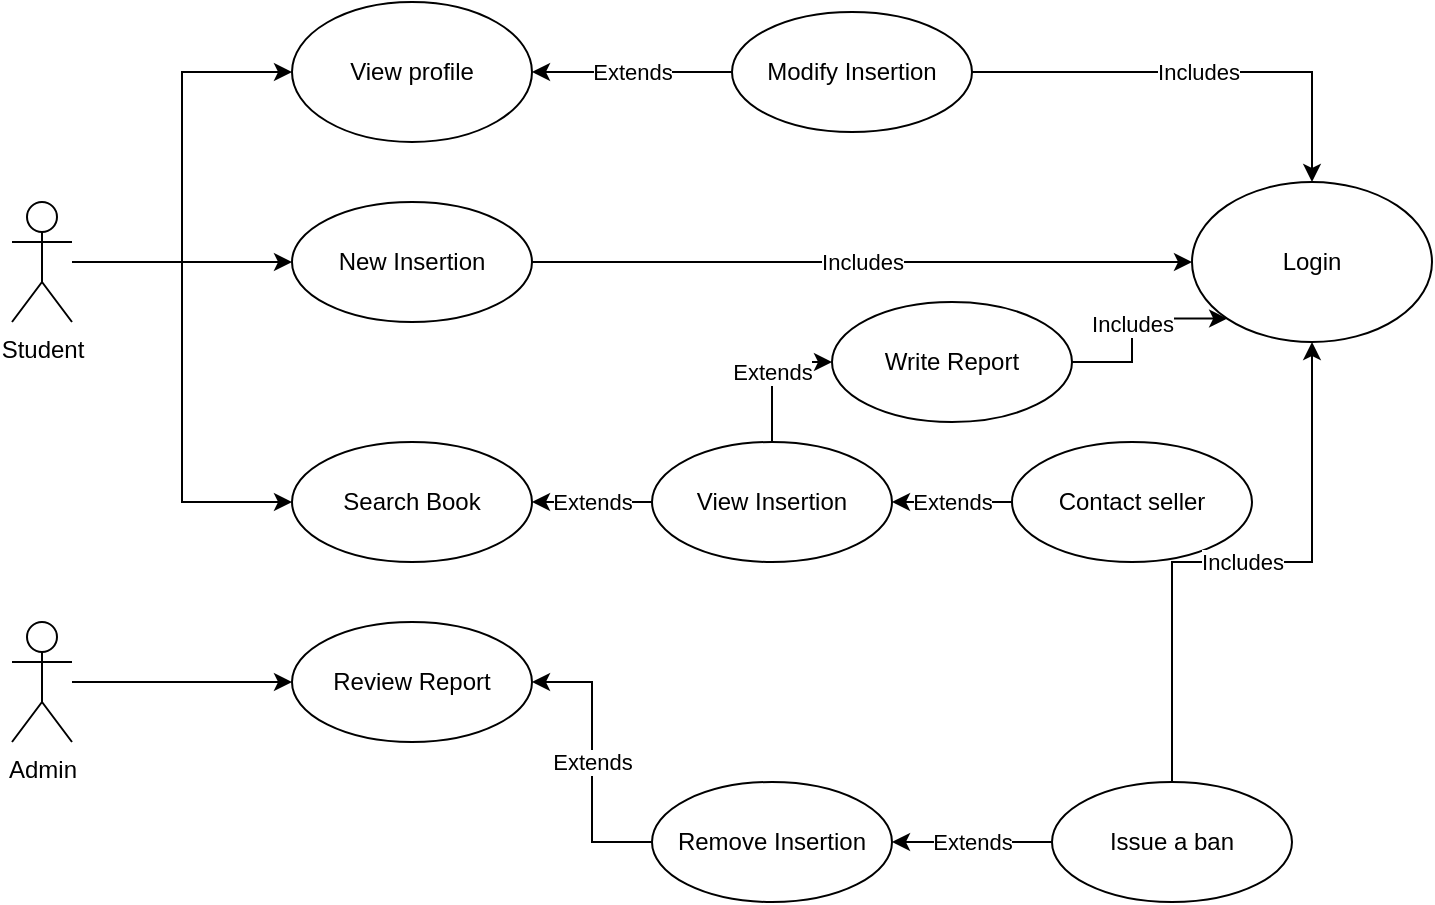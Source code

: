 <mxfile version="12.3.9" type="device" pages="1"><diagram id="9JokT55VOMTYzB1IRrTr" name="Page-1"><mxGraphModel dx="1139" dy="583" grid="1" gridSize="10" guides="1" tooltips="1" connect="1" arrows="1" fold="1" page="1" pageScale="1" pageWidth="827" pageHeight="1169" math="0" shadow="0"><root><mxCell id="0"/><mxCell id="1" parent="0"/><mxCell id="-zklcgWljtXhd6pQpL1N-6" style="edgeStyle=orthogonalEdgeStyle;rounded=0;orthogonalLoop=1;jettySize=auto;html=1;" edge="1" parent="1" source="-zklcgWljtXhd6pQpL1N-1" target="-zklcgWljtXhd6pQpL1N-5"><mxGeometry relative="1" as="geometry"/></mxCell><mxCell id="-zklcgWljtXhd6pQpL1N-21" style="edgeStyle=orthogonalEdgeStyle;rounded=0;orthogonalLoop=1;jettySize=auto;html=1;entryX=0;entryY=0.5;entryDx=0;entryDy=0;" edge="1" parent="1" source="-zklcgWljtXhd6pQpL1N-1" target="-zklcgWljtXhd6pQpL1N-19"><mxGeometry relative="1" as="geometry"/></mxCell><mxCell id="-zklcgWljtXhd6pQpL1N-25" style="edgeStyle=orthogonalEdgeStyle;rounded=0;orthogonalLoop=1;jettySize=auto;html=1;entryX=0;entryY=0.5;entryDx=0;entryDy=0;" edge="1" parent="1" source="-zklcgWljtXhd6pQpL1N-1" target="-zklcgWljtXhd6pQpL1N-24"><mxGeometry relative="1" as="geometry"/></mxCell><mxCell id="-zklcgWljtXhd6pQpL1N-1" value="Student" style="shape=umlActor;verticalLabelPosition=bottom;labelBackgroundColor=#ffffff;verticalAlign=top;html=1;outlineConnect=0;" vertex="1" parent="1"><mxGeometry x="20" y="170" width="30" height="60" as="geometry"/></mxCell><mxCell id="-zklcgWljtXhd6pQpL1N-13" style="edgeStyle=orthogonalEdgeStyle;rounded=0;orthogonalLoop=1;jettySize=auto;html=1;" edge="1" parent="1" source="-zklcgWljtXhd6pQpL1N-2" target="-zklcgWljtXhd6pQpL1N-10"><mxGeometry relative="1" as="geometry"/></mxCell><mxCell id="-zklcgWljtXhd6pQpL1N-2" value="Admin" style="shape=umlActor;verticalLabelPosition=bottom;labelBackgroundColor=#ffffff;verticalAlign=top;html=1;outlineConnect=0;" vertex="1" parent="1"><mxGeometry x="20" y="380" width="30" height="60" as="geometry"/></mxCell><mxCell id="-zklcgWljtXhd6pQpL1N-41" value="Includes" style="edgeStyle=orthogonalEdgeStyle;rounded=0;orthogonalLoop=1;jettySize=auto;html=1;entryX=0;entryY=0.5;entryDx=0;entryDy=0;" edge="1" parent="1" source="-zklcgWljtXhd6pQpL1N-5" target="-zklcgWljtXhd6pQpL1N-17"><mxGeometry relative="1" as="geometry"/></mxCell><mxCell id="-zklcgWljtXhd6pQpL1N-5" value="New Insertion" style="ellipse;whiteSpace=wrap;html=1;fontFamily=Helvetica;fontSize=12;fontColor=#000000;align=center;strokeColor=#000000;fillColor=#ffffff;" vertex="1" parent="1"><mxGeometry x="160" y="170" width="120" height="60" as="geometry"/></mxCell><mxCell id="-zklcgWljtXhd6pQpL1N-10" value="Review Report" style="ellipse;whiteSpace=wrap;html=1;fontFamily=Helvetica;fontSize=12;fontColor=#000000;align=center;strokeColor=#000000;fillColor=#ffffff;" vertex="1" parent="1"><mxGeometry x="160" y="380" width="120" height="60" as="geometry"/></mxCell><mxCell id="-zklcgWljtXhd6pQpL1N-22" value="Extends" style="edgeStyle=orthogonalEdgeStyle;rounded=0;orthogonalLoop=1;jettySize=auto;html=1;entryX=1;entryY=0.5;entryDx=0;entryDy=0;" edge="1" parent="1" source="-zklcgWljtXhd6pQpL1N-11" target="-zklcgWljtXhd6pQpL1N-19"><mxGeometry relative="1" as="geometry"/></mxCell><mxCell id="-zklcgWljtXhd6pQpL1N-33" value="Includes" style="edgeStyle=orthogonalEdgeStyle;rounded=0;orthogonalLoop=1;jettySize=auto;html=1;" edge="1" parent="1" source="-zklcgWljtXhd6pQpL1N-11" target="-zklcgWljtXhd6pQpL1N-17"><mxGeometry relative="1" as="geometry"/></mxCell><mxCell id="-zklcgWljtXhd6pQpL1N-11" value="Modify Insertion" style="ellipse;whiteSpace=wrap;html=1;fontFamily=Helvetica;fontSize=12;fontColor=#000000;align=center;strokeColor=#000000;fillColor=#ffffff;" vertex="1" parent="1"><mxGeometry x="380" y="75" width="120" height="60" as="geometry"/></mxCell><mxCell id="-zklcgWljtXhd6pQpL1N-17" value="Login" style="ellipse;whiteSpace=wrap;html=1;rounded=0;" vertex="1" parent="1"><mxGeometry x="610" y="160" width="120" height="80" as="geometry"/></mxCell><mxCell id="-zklcgWljtXhd6pQpL1N-19" value="View profile" style="ellipse;whiteSpace=wrap;html=1;rounded=0;" vertex="1" parent="1"><mxGeometry x="160" y="70" width="120" height="70" as="geometry"/></mxCell><mxCell id="-zklcgWljtXhd6pQpL1N-24" value="Search Book" style="ellipse;whiteSpace=wrap;html=1;fontFamily=Helvetica;fontSize=12;fontColor=#000000;align=center;strokeColor=#000000;fillColor=#ffffff;" vertex="1" parent="1"><mxGeometry x="160" y="290" width="120" height="60" as="geometry"/></mxCell><mxCell id="-zklcgWljtXhd6pQpL1N-30" value="Extends" style="edgeStyle=orthogonalEdgeStyle;rounded=0;orthogonalLoop=1;jettySize=auto;html=1;entryX=1;entryY=0.5;entryDx=0;entryDy=0;" edge="1" parent="1" source="-zklcgWljtXhd6pQpL1N-26" target="-zklcgWljtXhd6pQpL1N-24"><mxGeometry relative="1" as="geometry"/></mxCell><mxCell id="-zklcgWljtXhd6pQpL1N-44" value="Extends" style="edgeStyle=orthogonalEdgeStyle;rounded=0;orthogonalLoop=1;jettySize=auto;html=1;entryX=0;entryY=0.5;entryDx=0;entryDy=0;" edge="1" parent="1" source="-zklcgWljtXhd6pQpL1N-26" target="-zklcgWljtXhd6pQpL1N-42"><mxGeometry relative="1" as="geometry"/></mxCell><mxCell id="-zklcgWljtXhd6pQpL1N-26" value="View Insertion" style="ellipse;whiteSpace=wrap;html=1;fontFamily=Helvetica;fontSize=12;fontColor=#000000;align=center;strokeColor=#000000;fillColor=#ffffff;" vertex="1" parent="1"><mxGeometry x="340" y="290" width="120" height="60" as="geometry"/></mxCell><mxCell id="-zklcgWljtXhd6pQpL1N-31" value="Extends" style="edgeStyle=orthogonalEdgeStyle;rounded=0;orthogonalLoop=1;jettySize=auto;html=1;entryX=1;entryY=0.5;entryDx=0;entryDy=0;" edge="1" parent="1" source="-zklcgWljtXhd6pQpL1N-28" target="-zklcgWljtXhd6pQpL1N-26"><mxGeometry relative="1" as="geometry"/></mxCell><mxCell id="-zklcgWljtXhd6pQpL1N-28" value="Contact seller" style="ellipse;whiteSpace=wrap;html=1;fontFamily=Helvetica;fontSize=12;fontColor=#000000;align=center;strokeColor=#000000;fillColor=#ffffff;" vertex="1" parent="1"><mxGeometry x="520" y="290" width="120" height="60" as="geometry"/></mxCell><mxCell id="-zklcgWljtXhd6pQpL1N-39" value="Extends" style="edgeStyle=orthogonalEdgeStyle;rounded=0;orthogonalLoop=1;jettySize=auto;html=1;entryX=1;entryY=0.5;entryDx=0;entryDy=0;" edge="1" parent="1" source="-zklcgWljtXhd6pQpL1N-35" target="-zklcgWljtXhd6pQpL1N-37"><mxGeometry relative="1" as="geometry"/></mxCell><mxCell id="-zklcgWljtXhd6pQpL1N-40" value="Includes" style="edgeStyle=orthogonalEdgeStyle;rounded=0;orthogonalLoop=1;jettySize=auto;html=1;entryX=0.5;entryY=1;entryDx=0;entryDy=0;" edge="1" parent="1" source="-zklcgWljtXhd6pQpL1N-35" target="-zklcgWljtXhd6pQpL1N-17"><mxGeometry relative="1" as="geometry"/></mxCell><mxCell id="-zklcgWljtXhd6pQpL1N-35" value="Issue a ban" style="ellipse;whiteSpace=wrap;html=1;fontFamily=Helvetica;fontSize=12;fontColor=#000000;align=center;strokeColor=#000000;fillColor=#ffffff;" vertex="1" parent="1"><mxGeometry x="540" y="460" width="120" height="60" as="geometry"/></mxCell><mxCell id="-zklcgWljtXhd6pQpL1N-38" value="Extends" style="edgeStyle=orthogonalEdgeStyle;rounded=0;orthogonalLoop=1;jettySize=auto;html=1;entryX=1;entryY=0.5;entryDx=0;entryDy=0;" edge="1" parent="1" source="-zklcgWljtXhd6pQpL1N-37" target="-zklcgWljtXhd6pQpL1N-10"><mxGeometry relative="1" as="geometry"/></mxCell><mxCell id="-zklcgWljtXhd6pQpL1N-37" value="Remove Insertion" style="ellipse;whiteSpace=wrap;html=1;fontFamily=Helvetica;fontSize=12;fontColor=#000000;align=center;strokeColor=#000000;fillColor=#ffffff;" vertex="1" parent="1"><mxGeometry x="340" y="460" width="120" height="60" as="geometry"/></mxCell><mxCell id="-zklcgWljtXhd6pQpL1N-46" value="Includes" style="edgeStyle=orthogonalEdgeStyle;rounded=0;orthogonalLoop=1;jettySize=auto;html=1;entryX=0;entryY=1;entryDx=0;entryDy=0;" edge="1" parent="1" source="-zklcgWljtXhd6pQpL1N-42" target="-zklcgWljtXhd6pQpL1N-17"><mxGeometry relative="1" as="geometry"/></mxCell><mxCell id="-zklcgWljtXhd6pQpL1N-42" value="Write Report" style="ellipse;whiteSpace=wrap;html=1;fontFamily=Helvetica;fontSize=12;fontColor=#000000;align=center;strokeColor=#000000;fillColor=#ffffff;" vertex="1" parent="1"><mxGeometry x="430" y="220" width="120" height="60" as="geometry"/></mxCell></root></mxGraphModel></diagram></mxfile>
